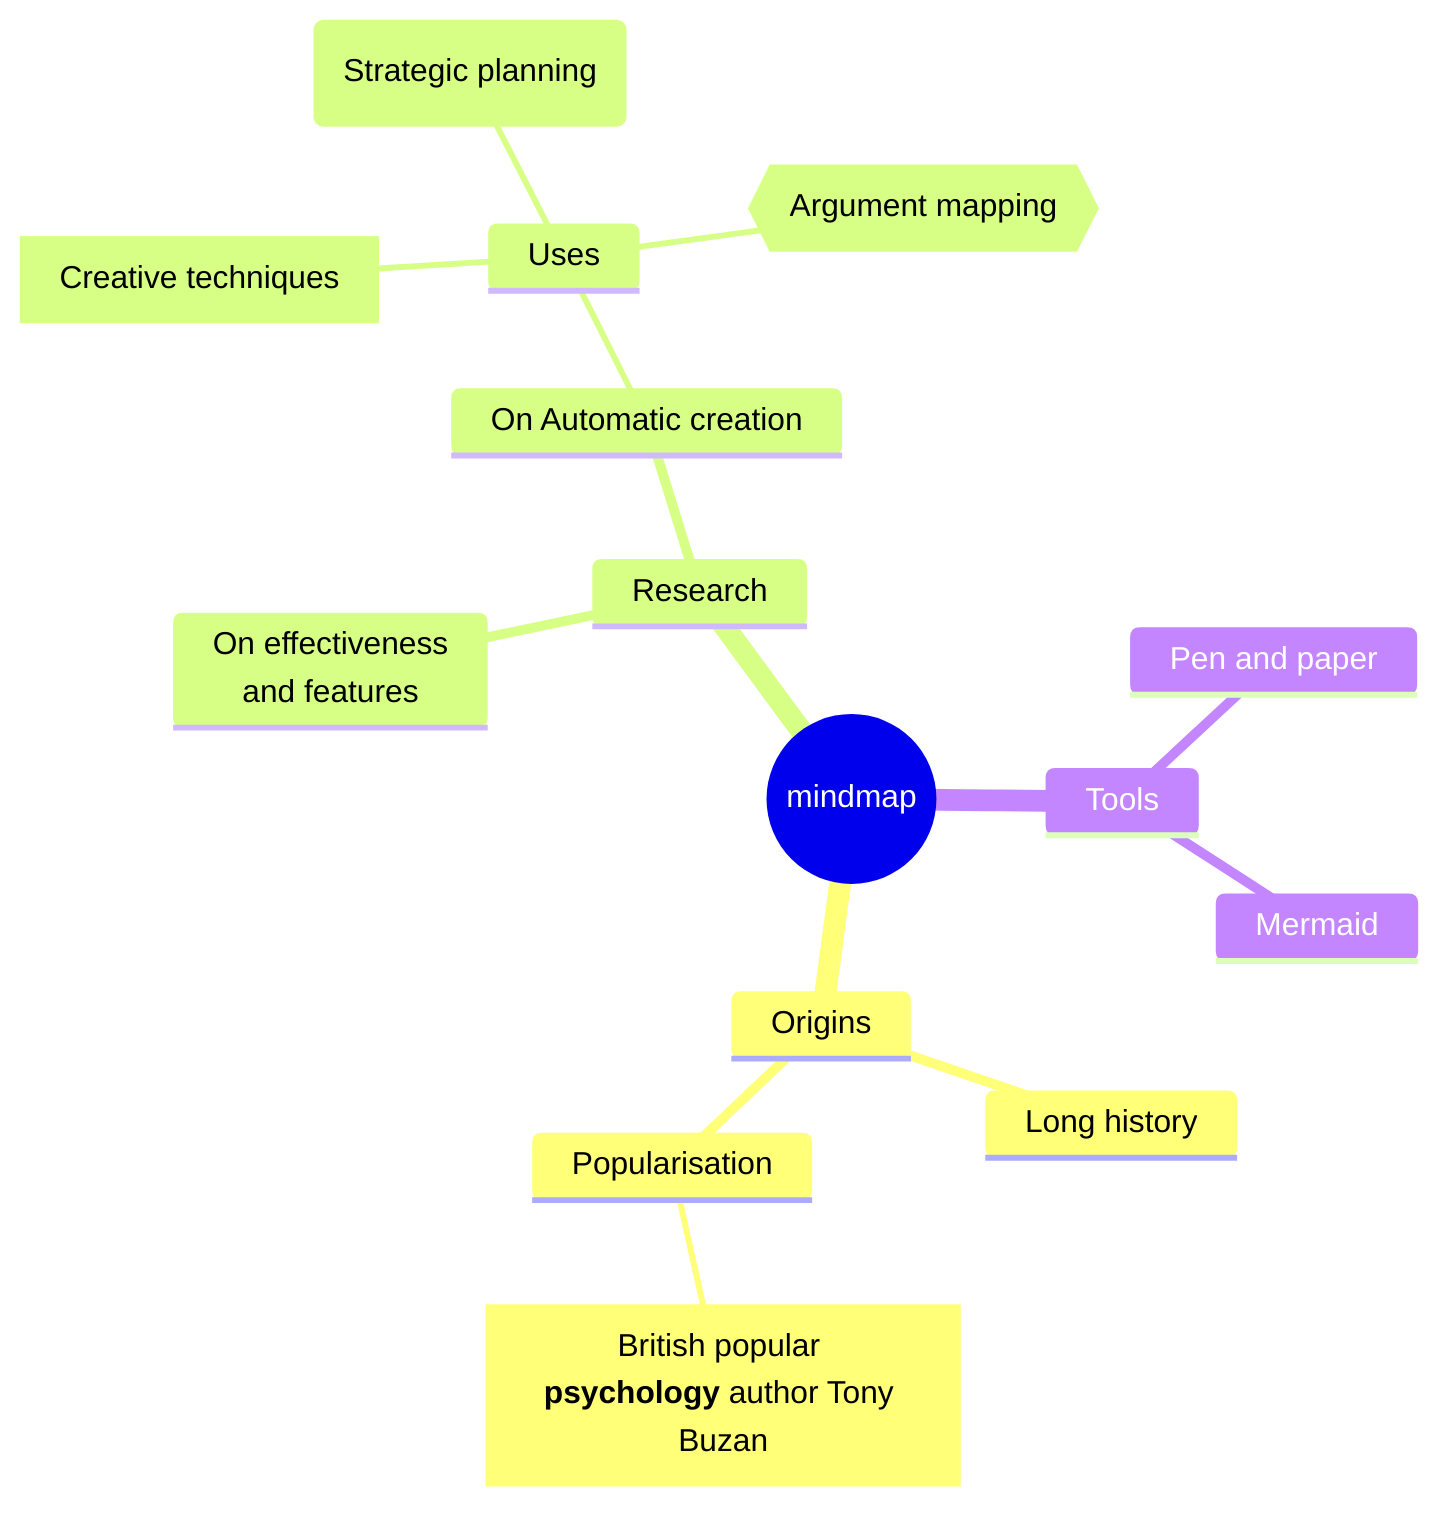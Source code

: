 mindmap
  root((mindmap))
    Origins
      Long history
      ::icon(fa fa-book)
      Popularisation
        pop["`British popular **psychology** author Tony Buzan`"]
    Research
      On effectiveness<br/>and features
      On Automatic creation
        Uses
          a[Creative techniques]
          b(Strategic planning)
          c{{Argument mapping}}
    Tools
      :::additional class
      Pen and paper
      Mermaid